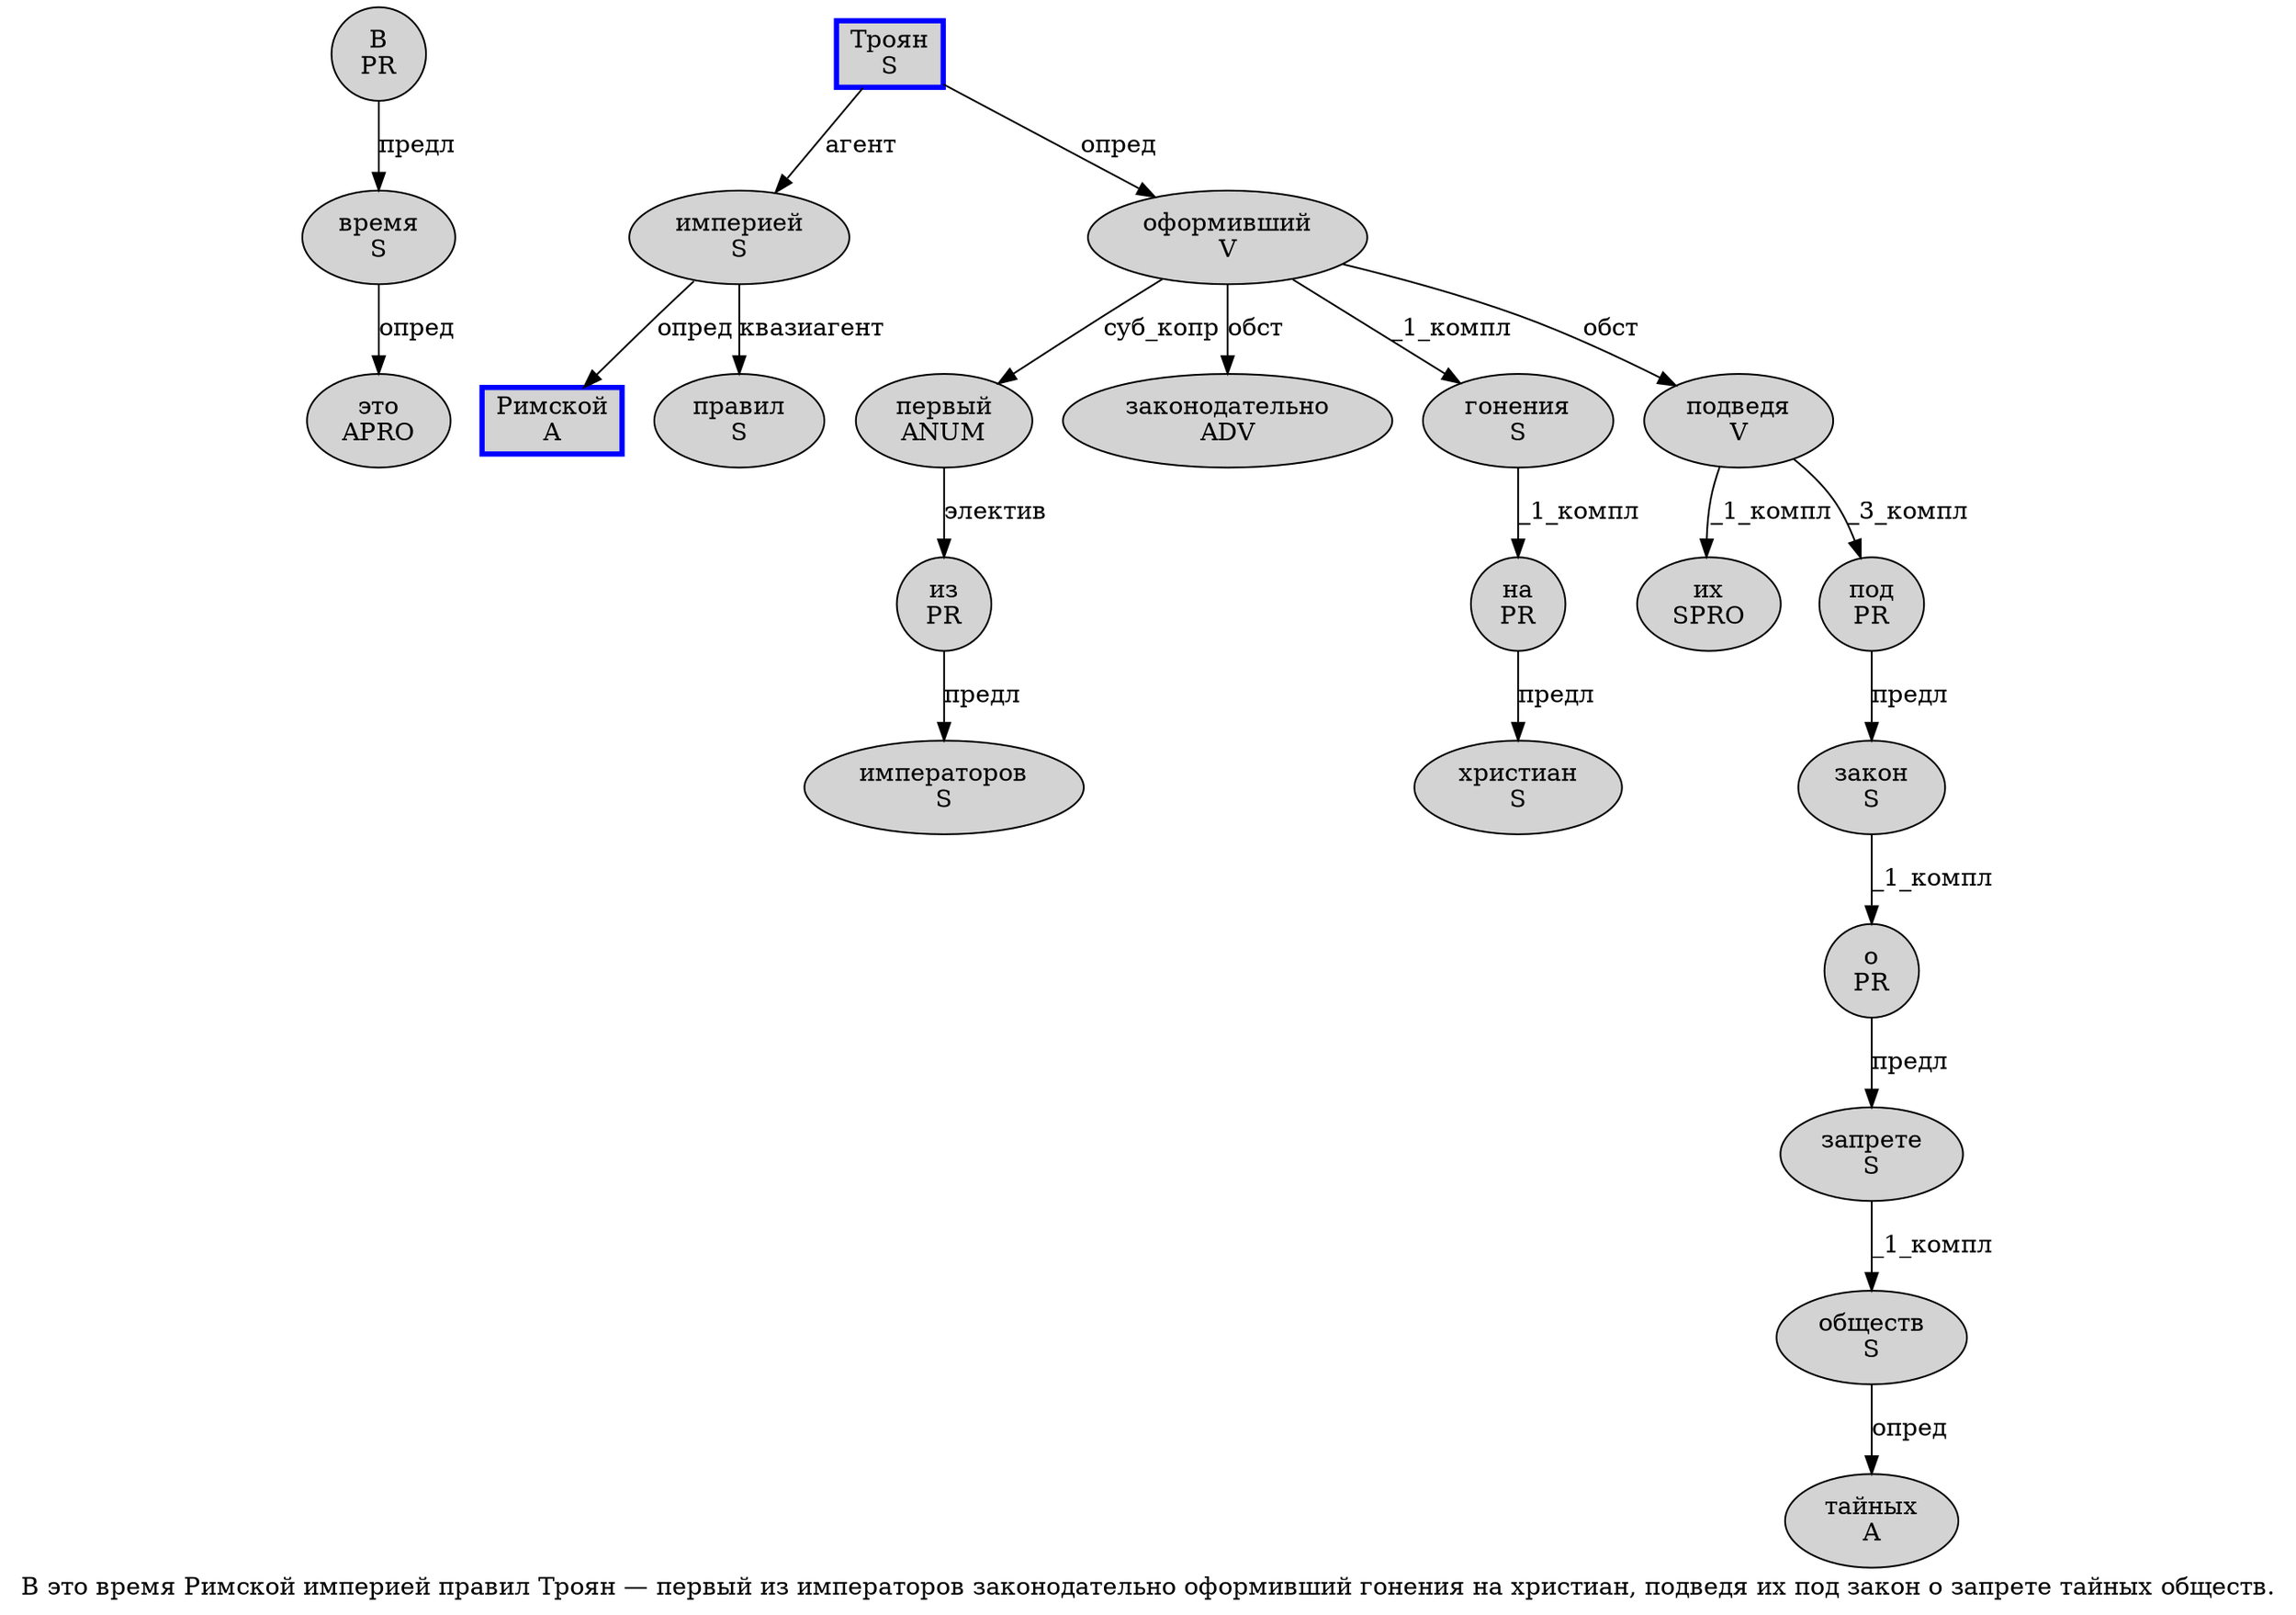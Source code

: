 digraph SENTENCE_380 {
	graph [label="В это время Римской империей правил Троян — первый из императоров законодательно оформивший гонения на христиан, подведя их под закон о запрете тайных обществ."]
	node [style=filled]
		0 [label="В
PR" color="" fillcolor=lightgray penwidth=1 shape=ellipse]
		1 [label="это
APRO" color="" fillcolor=lightgray penwidth=1 shape=ellipse]
		2 [label="время
S" color="" fillcolor=lightgray penwidth=1 shape=ellipse]
		3 [label="Римской
A" color=blue fillcolor=lightgray penwidth=3 shape=box]
		4 [label="империей
S" color="" fillcolor=lightgray penwidth=1 shape=ellipse]
		5 [label="правил
S" color="" fillcolor=lightgray penwidth=1 shape=ellipse]
		6 [label="Троян
S" color=blue fillcolor=lightgray penwidth=3 shape=box]
		8 [label="первый
ANUM" color="" fillcolor=lightgray penwidth=1 shape=ellipse]
		9 [label="из
PR" color="" fillcolor=lightgray penwidth=1 shape=ellipse]
		10 [label="императоров
S" color="" fillcolor=lightgray penwidth=1 shape=ellipse]
		11 [label="законодательно
ADV" color="" fillcolor=lightgray penwidth=1 shape=ellipse]
		12 [label="оформивший
V" color="" fillcolor=lightgray penwidth=1 shape=ellipse]
		13 [label="гонения
S" color="" fillcolor=lightgray penwidth=1 shape=ellipse]
		14 [label="на
PR" color="" fillcolor=lightgray penwidth=1 shape=ellipse]
		15 [label="христиан
S" color="" fillcolor=lightgray penwidth=1 shape=ellipse]
		17 [label="подведя
V" color="" fillcolor=lightgray penwidth=1 shape=ellipse]
		18 [label="их
SPRO" color="" fillcolor=lightgray penwidth=1 shape=ellipse]
		19 [label="под
PR" color="" fillcolor=lightgray penwidth=1 shape=ellipse]
		20 [label="закон
S" color="" fillcolor=lightgray penwidth=1 shape=ellipse]
		21 [label="о
PR" color="" fillcolor=lightgray penwidth=1 shape=ellipse]
		22 [label="запрете
S" color="" fillcolor=lightgray penwidth=1 shape=ellipse]
		23 [label="тайных
A" color="" fillcolor=lightgray penwidth=1 shape=ellipse]
		24 [label="обществ
S" color="" fillcolor=lightgray penwidth=1 shape=ellipse]
			12 -> 8 [label="суб_копр"]
			12 -> 11 [label="обст"]
			12 -> 13 [label="_1_компл"]
			12 -> 17 [label="обст"]
			22 -> 24 [label="_1_компл"]
			4 -> 3 [label="опред"]
			4 -> 5 [label="квазиагент"]
			6 -> 4 [label="агент"]
			6 -> 12 [label="опред"]
			2 -> 1 [label="опред"]
			0 -> 2 [label="предл"]
			19 -> 20 [label="предл"]
			9 -> 10 [label="предл"]
			8 -> 9 [label="электив"]
			13 -> 14 [label="_1_компл"]
			21 -> 22 [label="предл"]
			14 -> 15 [label="предл"]
			17 -> 18 [label="_1_компл"]
			17 -> 19 [label="_3_компл"]
			24 -> 23 [label="опред"]
			20 -> 21 [label="_1_компл"]
}